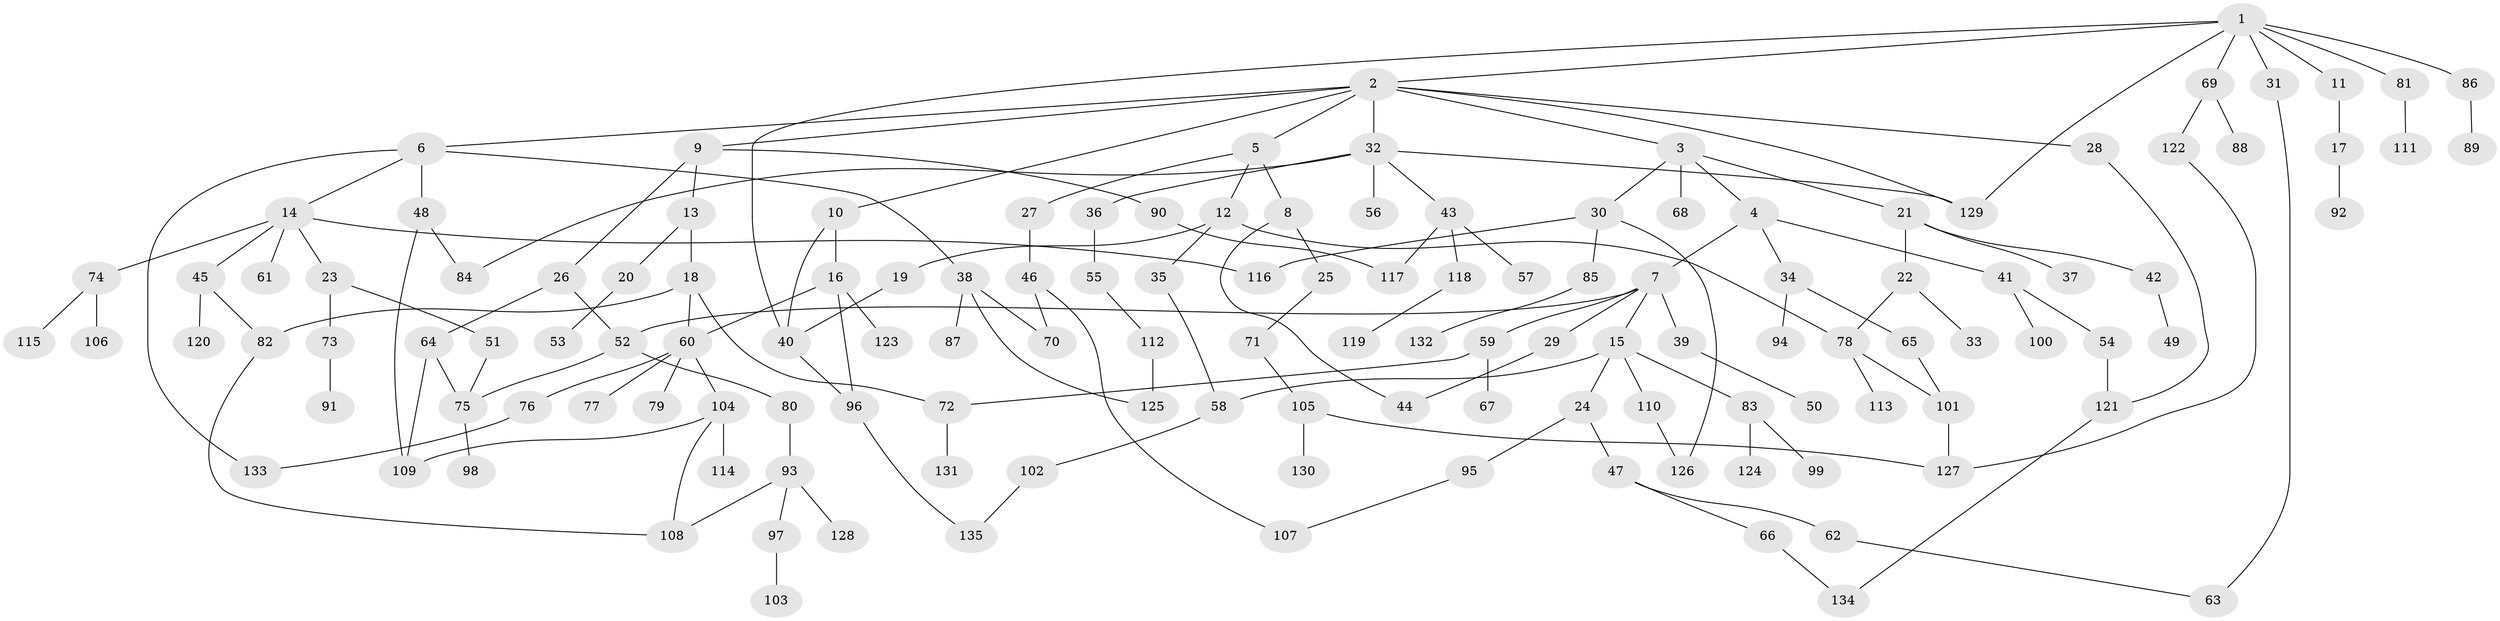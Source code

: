 // Generated by graph-tools (version 1.1) at 2025/01/03/09/25 03:01:03]
// undirected, 135 vertices, 167 edges
graph export_dot {
graph [start="1"]
  node [color=gray90,style=filled];
  1;
  2;
  3;
  4;
  5;
  6;
  7;
  8;
  9;
  10;
  11;
  12;
  13;
  14;
  15;
  16;
  17;
  18;
  19;
  20;
  21;
  22;
  23;
  24;
  25;
  26;
  27;
  28;
  29;
  30;
  31;
  32;
  33;
  34;
  35;
  36;
  37;
  38;
  39;
  40;
  41;
  42;
  43;
  44;
  45;
  46;
  47;
  48;
  49;
  50;
  51;
  52;
  53;
  54;
  55;
  56;
  57;
  58;
  59;
  60;
  61;
  62;
  63;
  64;
  65;
  66;
  67;
  68;
  69;
  70;
  71;
  72;
  73;
  74;
  75;
  76;
  77;
  78;
  79;
  80;
  81;
  82;
  83;
  84;
  85;
  86;
  87;
  88;
  89;
  90;
  91;
  92;
  93;
  94;
  95;
  96;
  97;
  98;
  99;
  100;
  101;
  102;
  103;
  104;
  105;
  106;
  107;
  108;
  109;
  110;
  111;
  112;
  113;
  114;
  115;
  116;
  117;
  118;
  119;
  120;
  121;
  122;
  123;
  124;
  125;
  126;
  127;
  128;
  129;
  130;
  131;
  132;
  133;
  134;
  135;
  1 -- 2;
  1 -- 11;
  1 -- 31;
  1 -- 40;
  1 -- 69;
  1 -- 81;
  1 -- 86;
  1 -- 129;
  2 -- 3;
  2 -- 5;
  2 -- 6;
  2 -- 9;
  2 -- 10;
  2 -- 28;
  2 -- 32;
  2 -- 129;
  3 -- 4;
  3 -- 21;
  3 -- 30;
  3 -- 68;
  4 -- 7;
  4 -- 34;
  4 -- 41;
  5 -- 8;
  5 -- 12;
  5 -- 27;
  6 -- 14;
  6 -- 38;
  6 -- 48;
  6 -- 133;
  7 -- 15;
  7 -- 29;
  7 -- 39;
  7 -- 59;
  7 -- 52;
  8 -- 25;
  8 -- 44;
  9 -- 13;
  9 -- 26;
  9 -- 90;
  10 -- 16;
  10 -- 40;
  11 -- 17;
  12 -- 19;
  12 -- 35;
  12 -- 78;
  13 -- 18;
  13 -- 20;
  14 -- 23;
  14 -- 45;
  14 -- 61;
  14 -- 74;
  14 -- 116;
  15 -- 24;
  15 -- 58;
  15 -- 83;
  15 -- 110;
  16 -- 60;
  16 -- 123;
  16 -- 96;
  17 -- 92;
  18 -- 82;
  18 -- 60;
  18 -- 72;
  19 -- 40;
  20 -- 53;
  21 -- 22;
  21 -- 37;
  21 -- 42;
  22 -- 33;
  22 -- 78;
  23 -- 51;
  23 -- 73;
  24 -- 47;
  24 -- 95;
  25 -- 71;
  26 -- 52;
  26 -- 64;
  27 -- 46;
  28 -- 121;
  29 -- 44;
  30 -- 85;
  30 -- 126;
  30 -- 116;
  31 -- 63;
  32 -- 36;
  32 -- 43;
  32 -- 56;
  32 -- 84;
  32 -- 129;
  34 -- 65;
  34 -- 94;
  35 -- 58;
  36 -- 55;
  38 -- 70;
  38 -- 87;
  38 -- 125;
  39 -- 50;
  40 -- 96;
  41 -- 54;
  41 -- 100;
  42 -- 49;
  43 -- 57;
  43 -- 118;
  43 -- 117;
  45 -- 120;
  45 -- 82;
  46 -- 107;
  46 -- 70;
  47 -- 62;
  47 -- 66;
  48 -- 109;
  48 -- 84;
  51 -- 75;
  52 -- 80;
  52 -- 75;
  54 -- 121;
  55 -- 112;
  58 -- 102;
  59 -- 67;
  59 -- 72;
  60 -- 76;
  60 -- 77;
  60 -- 79;
  60 -- 104;
  62 -- 63;
  64 -- 75;
  64 -- 109;
  65 -- 101;
  66 -- 134;
  69 -- 88;
  69 -- 122;
  71 -- 105;
  72 -- 131;
  73 -- 91;
  74 -- 106;
  74 -- 115;
  75 -- 98;
  76 -- 133;
  78 -- 113;
  78 -- 101;
  80 -- 93;
  81 -- 111;
  82 -- 108;
  83 -- 99;
  83 -- 124;
  85 -- 132;
  86 -- 89;
  90 -- 117;
  93 -- 97;
  93 -- 128;
  93 -- 108;
  95 -- 107;
  96 -- 135;
  97 -- 103;
  101 -- 127;
  102 -- 135;
  104 -- 114;
  104 -- 108;
  104 -- 109;
  105 -- 127;
  105 -- 130;
  110 -- 126;
  112 -- 125;
  118 -- 119;
  121 -- 134;
  122 -- 127;
}
